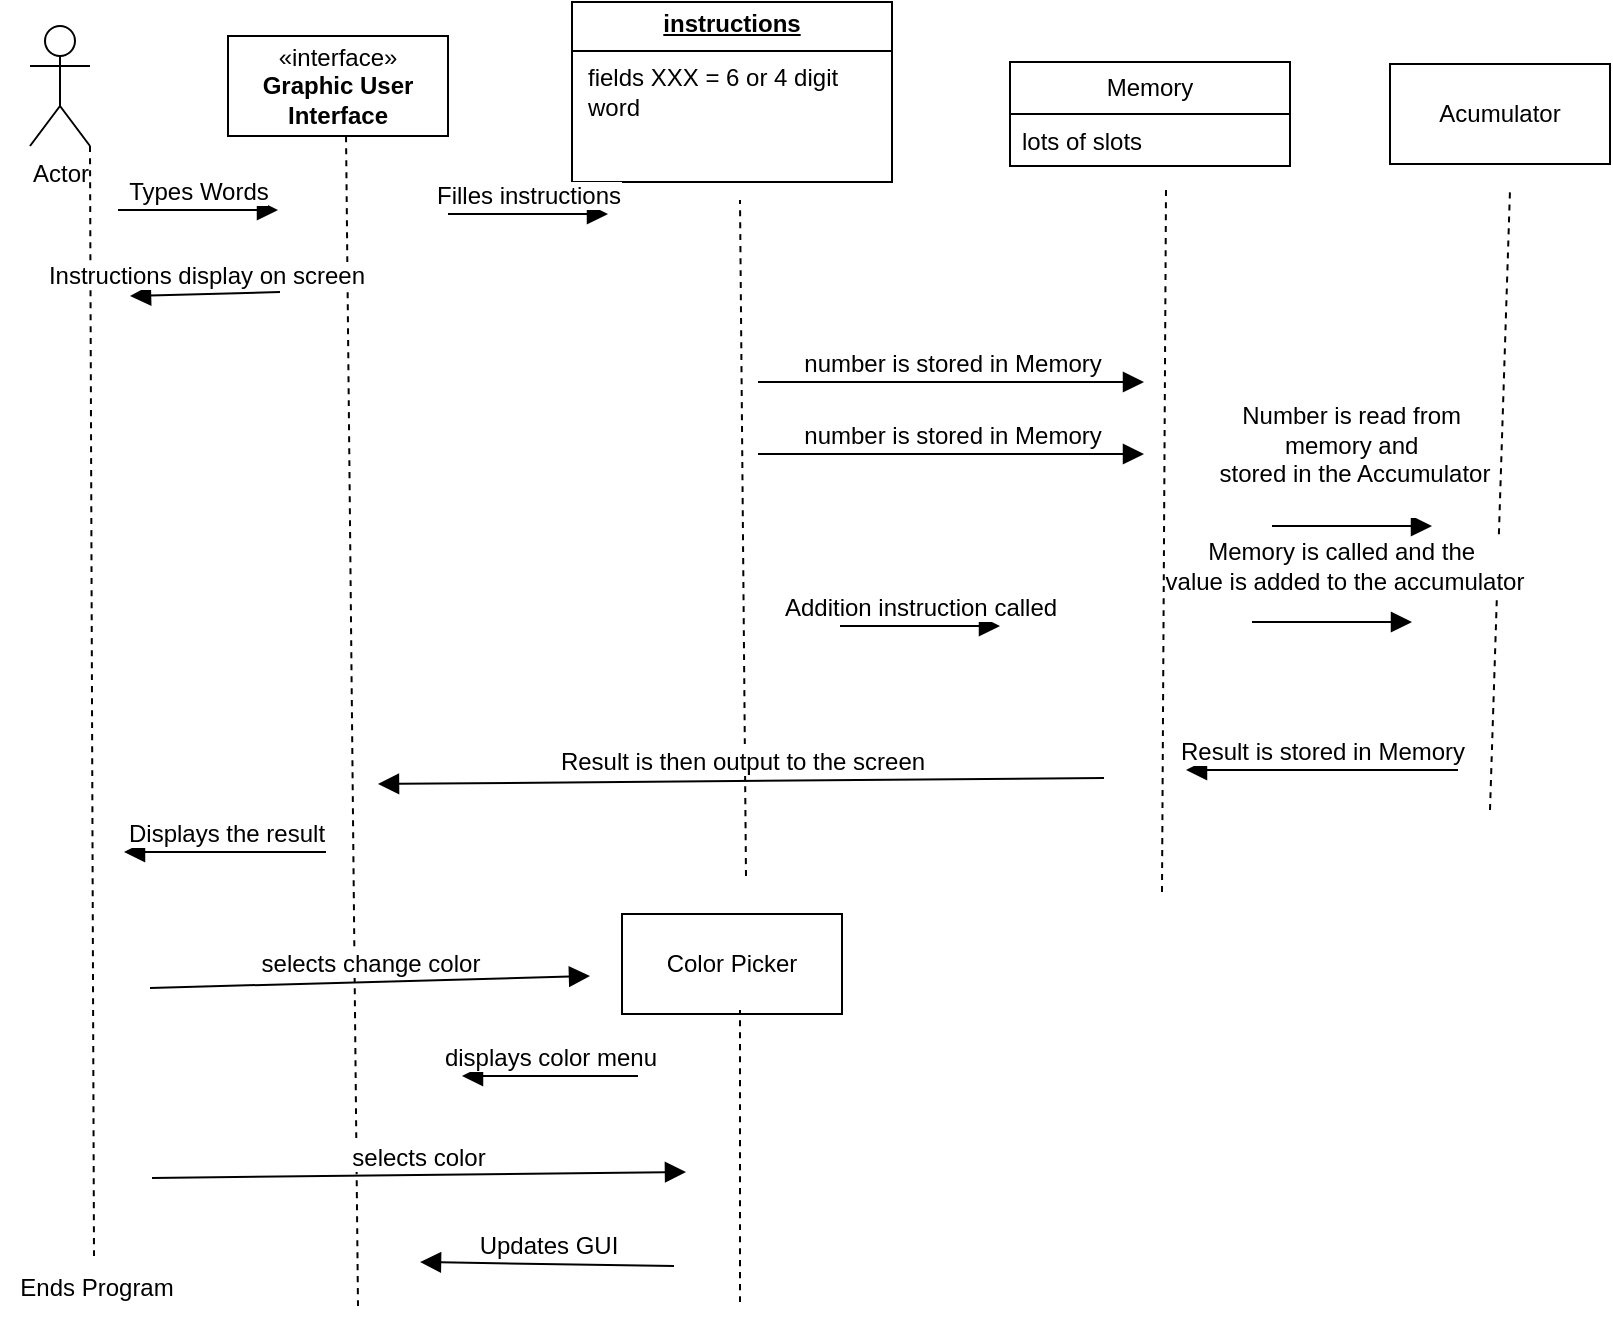 <mxfile version="24.8.6">
  <diagram name="Page-1" id="4oxa7ssw-p5lVka6QcX9">
    <mxGraphModel grid="0" page="0" gridSize="10" guides="1" tooltips="1" connect="1" arrows="1" fold="1" pageScale="1" pageWidth="850" pageHeight="1100" math="0" shadow="0">
      <root>
        <mxCell id="0" />
        <mxCell id="1" parent="0" />
        <mxCell id="jWU5LnK-h6dxIZ_4M1na-3" value="Color Picker" style="html=1;whiteSpace=wrap;" vertex="1" parent="1">
          <mxGeometry x="5" y="1011" width="110" height="50" as="geometry" />
        </mxCell>
        <mxCell id="jWU5LnK-h6dxIZ_4M1na-7" value="Acumulator" style="html=1;whiteSpace=wrap;" vertex="1" parent="1">
          <mxGeometry x="389" y="586" width="110" height="50" as="geometry" />
        </mxCell>
        <mxCell id="jWU5LnK-h6dxIZ_4M1na-33" value="Actor" style="shape=umlActor;verticalLabelPosition=bottom;verticalAlign=top;html=1;outlineConnect=0;" vertex="1" parent="1">
          <mxGeometry x="-291" y="567" width="30" height="60" as="geometry" />
        </mxCell>
        <mxCell id="jWU5LnK-h6dxIZ_4M1na-34" value="" style="endArrow=none;dashed=1;html=1;rounded=0;fontSize=12;startSize=8;endSize=8;curved=1;" edge="1" parent="1">
          <mxGeometry width="50" height="50" relative="1" as="geometry">
            <mxPoint x="-259" y="1182" as="sourcePoint" />
            <mxPoint x="-261" y="627" as="targetPoint" />
          </mxGeometry>
        </mxCell>
        <mxCell id="jWU5LnK-h6dxIZ_4M1na-35" value="«interface»&lt;br&gt;&lt;b&gt;Graphic User Interface&lt;/b&gt;" style="html=1;whiteSpace=wrap;" vertex="1" parent="1">
          <mxGeometry x="-192" y="572" width="110" height="50" as="geometry" />
        </mxCell>
        <mxCell id="jWU5LnK-h6dxIZ_4M1na-36" value="" style="endArrow=none;dashed=1;html=1;rounded=0;fontSize=12;startSize=8;endSize=8;curved=1;" edge="1" parent="1">
          <mxGeometry width="50" height="50" relative="1" as="geometry">
            <mxPoint x="-127" y="1207" as="sourcePoint" />
            <mxPoint x="-133" y="620" as="targetPoint" />
          </mxGeometry>
        </mxCell>
        <mxCell id="jWU5LnK-h6dxIZ_4M1na-37" value="&lt;p style=&quot;margin:0px;margin-top:4px;text-align:center;text-decoration:underline;&quot;&gt;&lt;b&gt;instructions&lt;/b&gt;&lt;/p&gt;&lt;hr size=&quot;1&quot; style=&quot;border-style:solid;&quot;&gt;&lt;p style=&quot;margin:0px;margin-left:8px;&quot;&gt;fields XXX = 6 or 4 digit word&lt;/p&gt;" style="verticalAlign=top;align=left;overflow=fill;html=1;whiteSpace=wrap;" vertex="1" parent="1">
          <mxGeometry x="-20" y="555" width="160" height="90" as="geometry" />
        </mxCell>
        <mxCell id="jWU5LnK-h6dxIZ_4M1na-38" value="Memory" style="swimlane;fontStyle=0;childLayout=stackLayout;horizontal=1;startSize=26;fillColor=none;horizontalStack=0;resizeParent=1;resizeParentMax=0;resizeLast=0;collapsible=1;marginBottom=0;whiteSpace=wrap;html=1;" vertex="1" parent="1">
          <mxGeometry x="199" y="585" width="140" height="52" as="geometry" />
        </mxCell>
        <mxCell id="jWU5LnK-h6dxIZ_4M1na-39" value="lots of slots" style="text;strokeColor=none;fillColor=none;align=left;verticalAlign=top;spacingLeft=4;spacingRight=4;overflow=hidden;rotatable=0;points=[[0,0.5],[1,0.5]];portConstraint=eastwest;whiteSpace=wrap;html=1;" vertex="1" parent="jWU5LnK-h6dxIZ_4M1na-38">
          <mxGeometry y="26" width="140" height="26" as="geometry" />
        </mxCell>
        <mxCell id="jWU5LnK-h6dxIZ_4M1na-40" value="" style="endArrow=none;dashed=1;html=1;rounded=0;fontSize=12;startSize=8;endSize=8;curved=1;" edge="1" parent="1">
          <mxGeometry width="50" height="50" relative="1" as="geometry">
            <mxPoint x="67" y="992" as="sourcePoint" />
            <mxPoint x="64" y="654" as="targetPoint" />
          </mxGeometry>
        </mxCell>
        <mxCell id="jWU5LnK-h6dxIZ_4M1na-41" value="" style="endArrow=none;dashed=1;html=1;rounded=0;fontSize=12;startSize=8;endSize=8;curved=1;" edge="1" parent="1">
          <mxGeometry width="50" height="50" relative="1" as="geometry">
            <mxPoint x="275" y="1000" as="sourcePoint" />
            <mxPoint x="277" y="649" as="targetPoint" />
          </mxGeometry>
        </mxCell>
        <mxCell id="jWU5LnK-h6dxIZ_4M1na-42" value="" style="endArrow=none;dashed=1;html=1;rounded=0;fontSize=12;startSize=8;endSize=8;curved=1;" edge="1" parent="1">
          <mxGeometry width="50" height="50" relative="1" as="geometry">
            <mxPoint x="439" y="959" as="sourcePoint" />
            <mxPoint x="449" y="649" as="targetPoint" />
          </mxGeometry>
        </mxCell>
        <mxCell id="jWU5LnK-h6dxIZ_4M1na-43" value="Types Words" style="html=1;verticalAlign=bottom;endArrow=block;curved=0;rounded=0;fontSize=12;startSize=8;endSize=8;" edge="1" parent="1">
          <mxGeometry width="80" relative="1" as="geometry">
            <mxPoint x="-247" y="659" as="sourcePoint" />
            <mxPoint x="-167" y="659" as="targetPoint" />
          </mxGeometry>
        </mxCell>
        <mxCell id="jWU5LnK-h6dxIZ_4M1na-44" value="Filles instructions" style="html=1;verticalAlign=bottom;endArrow=block;curved=0;rounded=0;fontSize=12;startSize=8;endSize=8;" edge="1" parent="1">
          <mxGeometry width="80" relative="1" as="geometry">
            <mxPoint x="-82" y="661" as="sourcePoint" />
            <mxPoint x="-2" y="661" as="targetPoint" />
          </mxGeometry>
        </mxCell>
        <mxCell id="jWU5LnK-h6dxIZ_4M1na-45" value="Instructions display on screen" style="html=1;verticalAlign=bottom;endArrow=block;curved=0;rounded=0;fontSize=12;startSize=8;endSize=8;" edge="1" parent="1">
          <mxGeometry width="80" relative="1" as="geometry">
            <mxPoint x="-166" y="700" as="sourcePoint" />
            <mxPoint x="-241" y="702" as="targetPoint" />
          </mxGeometry>
        </mxCell>
        <mxCell id="jWU5LnK-h6dxIZ_4M1na-47" value="number is stored in Memory" style="html=1;verticalAlign=bottom;endArrow=block;curved=0;rounded=0;fontSize=12;startSize=8;endSize=8;" edge="1" parent="1">
          <mxGeometry width="80" relative="1" as="geometry">
            <mxPoint x="73" y="745" as="sourcePoint" />
            <mxPoint x="266" y="745" as="targetPoint" />
          </mxGeometry>
        </mxCell>
        <mxCell id="jWU5LnK-h6dxIZ_4M1na-48" value="number is stored in Memory" style="html=1;verticalAlign=bottom;endArrow=block;curved=0;rounded=0;fontSize=12;startSize=8;endSize=8;" edge="1" parent="1">
          <mxGeometry width="80" relative="1" as="geometry">
            <mxPoint x="73" y="781" as="sourcePoint" />
            <mxPoint x="266" y="781" as="targetPoint" />
          </mxGeometry>
        </mxCell>
        <mxCell id="jWU5LnK-h6dxIZ_4M1na-49" value="Number is read from&amp;nbsp;&lt;div&gt;memory and&amp;nbsp;&lt;div&gt;stored in the Accumulator&lt;/div&gt;&lt;div&gt;&lt;br&gt;&lt;/div&gt;&lt;/div&gt;" style="html=1;verticalAlign=bottom;endArrow=block;curved=0;rounded=0;fontSize=12;startSize=8;endSize=8;" edge="1" parent="1">
          <mxGeometry x="0.025" y="2" width="80" relative="1" as="geometry">
            <mxPoint x="330" y="817" as="sourcePoint" />
            <mxPoint x="410" y="817" as="targetPoint" />
            <mxPoint as="offset" />
          </mxGeometry>
        </mxCell>
        <mxCell id="jWU5LnK-h6dxIZ_4M1na-50" value="Addition instruction called" style="html=1;verticalAlign=bottom;endArrow=block;curved=0;rounded=0;fontSize=12;startSize=8;endSize=8;" edge="1" parent="1">
          <mxGeometry width="80" relative="1" as="geometry">
            <mxPoint x="114" y="867" as="sourcePoint" />
            <mxPoint x="194" y="867" as="targetPoint" />
          </mxGeometry>
        </mxCell>
        <mxCell id="jWU5LnK-h6dxIZ_4M1na-51" value="Memory is called and the&amp;nbsp;&lt;div&gt;value is added to the accumulator&lt;/div&gt;" style="html=1;verticalAlign=bottom;endArrow=block;curved=0;rounded=0;fontSize=12;startSize=8;endSize=8;" edge="1" parent="1">
          <mxGeometry x="0.15" y="11" width="80" relative="1" as="geometry">
            <mxPoint x="320" y="865" as="sourcePoint" />
            <mxPoint x="400" y="865" as="targetPoint" />
            <mxPoint as="offset" />
          </mxGeometry>
        </mxCell>
        <mxCell id="jWU5LnK-h6dxIZ_4M1na-53" value="Result is stored in Memory" style="html=1;verticalAlign=bottom;endArrow=block;curved=0;rounded=0;fontSize=12;startSize=8;endSize=8;" edge="1" parent="1">
          <mxGeometry width="80" relative="1" as="geometry">
            <mxPoint x="423" y="939" as="sourcePoint" />
            <mxPoint x="287" y="939" as="targetPoint" />
          </mxGeometry>
        </mxCell>
        <mxCell id="jWU5LnK-h6dxIZ_4M1na-54" value="Result is then output to the screen" style="html=1;verticalAlign=bottom;endArrow=block;curved=0;rounded=0;fontSize=12;startSize=8;endSize=8;" edge="1" parent="1">
          <mxGeometry width="80" relative="1" as="geometry">
            <mxPoint x="246" y="943" as="sourcePoint" />
            <mxPoint x="-117" y="946" as="targetPoint" />
          </mxGeometry>
        </mxCell>
        <mxCell id="jWU5LnK-h6dxIZ_4M1na-55" value="Displays the result" style="html=1;verticalAlign=bottom;endArrow=block;curved=0;rounded=0;fontSize=12;startSize=8;endSize=8;" edge="1" parent="1">
          <mxGeometry width="80" relative="1" as="geometry">
            <mxPoint x="-143" y="980" as="sourcePoint" />
            <mxPoint x="-244" y="980" as="targetPoint" />
          </mxGeometry>
        </mxCell>
        <mxCell id="jWU5LnK-h6dxIZ_4M1na-56" value="selects change color" style="html=1;verticalAlign=bottom;endArrow=block;curved=0;rounded=0;fontSize=12;startSize=8;endSize=8;" edge="1" parent="1">
          <mxGeometry width="80" relative="1" as="geometry">
            <mxPoint x="-231" y="1048" as="sourcePoint" />
            <mxPoint x="-11" y="1042" as="targetPoint" />
          </mxGeometry>
        </mxCell>
        <mxCell id="jWU5LnK-h6dxIZ_4M1na-57" value="displays color menu" style="html=1;verticalAlign=bottom;endArrow=block;curved=0;rounded=0;fontSize=12;startSize=8;endSize=8;" edge="1" parent="1">
          <mxGeometry width="80" relative="1" as="geometry">
            <mxPoint x="13" y="1092" as="sourcePoint" />
            <mxPoint x="-75" y="1092" as="targetPoint" />
          </mxGeometry>
        </mxCell>
        <mxCell id="jWU5LnK-h6dxIZ_4M1na-58" value="selects color" style="html=1;verticalAlign=bottom;endArrow=block;curved=0;rounded=0;fontSize=12;startSize=8;endSize=8;" edge="1" parent="1">
          <mxGeometry width="80" relative="1" as="geometry">
            <mxPoint x="-230" y="1143" as="sourcePoint" />
            <mxPoint x="37" y="1140" as="targetPoint" />
          </mxGeometry>
        </mxCell>
        <mxCell id="jWU5LnK-h6dxIZ_4M1na-59" value="" style="endArrow=none;dashed=1;html=1;rounded=0;fontSize=12;startSize=8;endSize=8;curved=1;" edge="1" parent="1">
          <mxGeometry width="50" height="50" relative="1" as="geometry">
            <mxPoint x="64" y="1205" as="sourcePoint" />
            <mxPoint x="64" y="1059" as="targetPoint" />
          </mxGeometry>
        </mxCell>
        <mxCell id="jWU5LnK-h6dxIZ_4M1na-60" value="Updates GUI" style="html=1;verticalAlign=bottom;endArrow=block;curved=0;rounded=0;fontSize=12;startSize=8;endSize=8;" edge="1" parent="1">
          <mxGeometry width="80" relative="1" as="geometry">
            <mxPoint x="31" y="1187" as="sourcePoint" />
            <mxPoint x="-96" y="1185" as="targetPoint" />
          </mxGeometry>
        </mxCell>
        <mxCell id="jWU5LnK-h6dxIZ_4M1na-61" value="&lt;font style=&quot;font-size: 12px;&quot;&gt;Ends Program&lt;/font&gt;" style="text;html=1;align=center;verticalAlign=middle;resizable=0;points=[];autosize=1;strokeColor=none;fillColor=none;fontSize=16;" vertex="1" parent="1">
          <mxGeometry x="-305.5" y="1180.5" width="95" height="31" as="geometry" />
        </mxCell>
      </root>
    </mxGraphModel>
  </diagram>
</mxfile>
